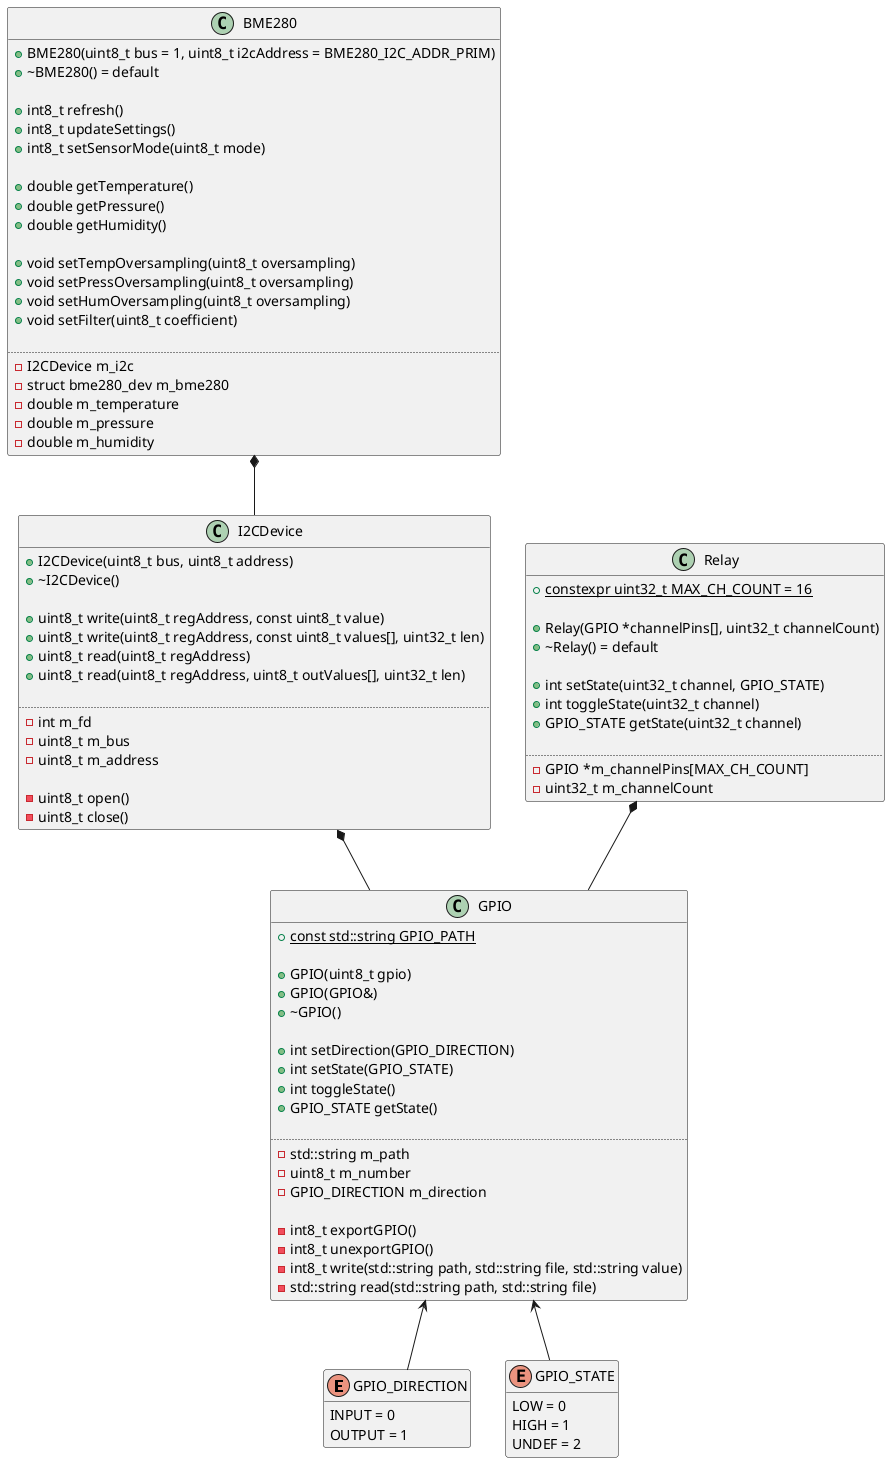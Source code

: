 @startuml RPIDrivers

enum GPIO_DIRECTION
enum GPIO_STATE

class GPIO
class I2CDevice
class Relay
class BME280

GPIO <-- GPIO_DIRECTION
GPIO <-- GPIO_STATE
I2CDevice *-- GPIO
Relay *-- GPIO
BME280 *-- I2CDevice

enum GPIO_DIRECTION
{
    INPUT = 0
    OUTPUT = 1
}

enum GPIO_STATE 
{
    LOW = 0
    HIGH = 1
    UNDEF = 2 
}

class GPIO
{
    + {static} const std::string GPIO_PATH

    + GPIO(uint8_t gpio)
    + GPIO(GPIO&)
    + \~GPIO()

    + int setDirection(GPIO_DIRECTION)
    + int setState(GPIO_STATE)
    + int toggleState()
    + GPIO_STATE getState()

..
    - std::string m_path
    - uint8_t m_number
    - GPIO_DIRECTION m_direction

    - int8_t exportGPIO()
    - int8_t unexportGPIO()
    - int8_t write(std::string path, std::string file, std::string value)
    - std::string read(std::string path, std::string file)
}

class I2CDevice
{
    + I2CDevice(uint8_t bus, uint8_t address)
    + \~I2CDevice()

    + uint8_t write(uint8_t regAddress, const uint8_t value)
    + uint8_t write(uint8_t regAddress, const uint8_t values[], uint32_t len)
    + uint8_t read(uint8_t regAddress)
    + uint8_t read(uint8_t regAddress, uint8_t outValues[], uint32_t len)

..
    - int m_fd
    - uint8_t m_bus
    - uint8_t m_address

    - uint8_t open()
    - uint8_t close()
}

class Relay
{
    + {static} constexpr uint32_t MAX_CH_COUNT = 16

    + Relay(GPIO *channelPins[], uint32_t channelCount)
    + \~Relay() = default

    + int setState(uint32_t channel, GPIO_STATE)
    + int toggleState(uint32_t channel)
    + GPIO_STATE getState(uint32_t channel)

..
    - GPIO *m_channelPins[MAX_CH_COUNT]
    - uint32_t m_channelCount
}

class BME280
{
    + BME280(uint8_t bus = 1, uint8_t i2cAddress = BME280_I2C_ADDR_PRIM)
    + \~BME280() = default

    + int8_t refresh()
    + int8_t updateSettings()
    + int8_t setSensorMode(uint8_t mode)

    + double getTemperature()
    + double getPressure()
    + double getHumidity()

    + void setTempOversampling(uint8_t oversampling)
    + void setPressOversampling(uint8_t oversampling)
    + void setHumOversampling(uint8_t oversampling)
    + void setFilter(uint8_t coefficient)

..
    - I2CDevice m_i2c
    - struct bme280_dev m_bme280
    - double m_temperature
    - double m_pressure
    - double m_humidity
}

/'
'This is actually a struct, not a class, hence the different icon
class bme280_dev << (S, lightblue) >>
{

}
'/

hide GPIO_DIRECTION methods
hide GPIO_STATE methods

@enduml

